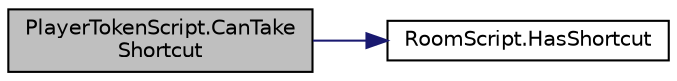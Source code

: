 digraph "PlayerTokenScript.CanTakeShortcut"
{
 // LATEX_PDF_SIZE
  edge [fontname="Helvetica",fontsize="10",labelfontname="Helvetica",labelfontsize="10"];
  node [fontname="Helvetica",fontsize="10",shape=record];
  rankdir="LR";
  Node1 [label="PlayerTokenScript.CanTake\lShortcut",height=0.2,width=0.4,color="black", fillcolor="grey75", style="filled", fontcolor="black",tooltip=" "];
  Node1 -> Node2 [color="midnightblue",fontsize="10",style="solid",fontname="Helvetica"];
  Node2 [label="RoomScript.HasShortcut",height=0.2,width=0.4,color="black", fillcolor="white", style="filled",URL="$class_room_script.html#ae66d7fcde6ab8dcbb746309fd6550ae5",tooltip=" "];
}
